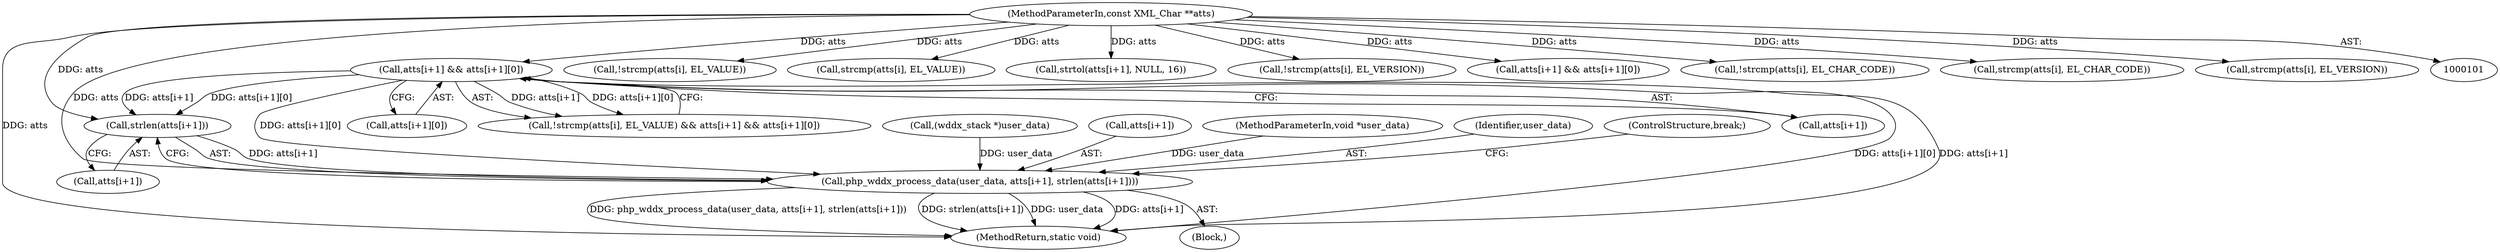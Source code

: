 digraph "0_php_2aae60461c2ff7b7fbcdd194c789ac841d0747d7@API" {
"1000416" [label="(Call,strlen(atts[i+1]))"];
"1000387" [label="(Call,atts[i+1] && atts[i+1][0])"];
"1000104" [label="(MethodParameterIn,const XML_Char **atts)"];
"1000409" [label="(Call,php_wddx_process_data(user_data, atts[i+1], strlen(atts[i+1])))"];
"1000104" [label="(MethodParameterIn,const XML_Char **atts)"];
"1000381" [label="(Call,!strcmp(atts[i], EL_VALUE))"];
"1000110" [label="(Call,(wddx_stack *)user_data)"];
"1000411" [label="(Call,atts[i+1])"];
"1000382" [label="(Call,strcmp(atts[i], EL_VALUE))"];
"1000393" [label="(Call,atts[i+1][0])"];
"1000380" [label="(Call,!strcmp(atts[i], EL_VALUE) && atts[i+1] && atts[i+1][0])"];
"1000416" [label="(Call,strlen(atts[i+1]))"];
"1000417" [label="(Call,atts[i+1])"];
"1000284" [label="(Call,strtol(atts[i+1], NULL, 16))"];
"1000388" [label="(Call,atts[i+1])"];
"1000452" [label="(MethodReturn,static void)"];
"1000102" [label="(MethodParameterIn,void *user_data)"];
"1000133" [label="(Call,!strcmp(atts[i], EL_VERSION))"];
"1000262" [label="(Call,atts[i+1] && atts[i+1][0])"];
"1000410" [label="(Identifier,user_data)"];
"1000256" [label="(Call,!strcmp(atts[i], EL_CHAR_CODE))"];
"1000387" [label="(Call,atts[i+1] && atts[i+1][0])"];
"1000257" [label="(Call,strcmp(atts[i], EL_CHAR_CODE))"];
"1000409" [label="(Call,php_wddx_process_data(user_data, atts[i+1], strlen(atts[i+1])))"];
"1000400" [label="(Block,)"];
"1000134" [label="(Call,strcmp(atts[i], EL_VERSION))"];
"1000422" [label="(ControlStructure,break;)"];
"1000416" -> "1000409"  [label="AST: "];
"1000416" -> "1000417"  [label="CFG: "];
"1000417" -> "1000416"  [label="AST: "];
"1000409" -> "1000416"  [label="CFG: "];
"1000416" -> "1000409"  [label="DDG: atts[i+1]"];
"1000387" -> "1000416"  [label="DDG: atts[i+1][0]"];
"1000387" -> "1000416"  [label="DDG: atts[i+1]"];
"1000104" -> "1000416"  [label="DDG: atts"];
"1000387" -> "1000380"  [label="AST: "];
"1000387" -> "1000388"  [label="CFG: "];
"1000387" -> "1000393"  [label="CFG: "];
"1000388" -> "1000387"  [label="AST: "];
"1000393" -> "1000387"  [label="AST: "];
"1000380" -> "1000387"  [label="CFG: "];
"1000387" -> "1000452"  [label="DDG: atts[i+1][0]"];
"1000387" -> "1000452"  [label="DDG: atts[i+1]"];
"1000387" -> "1000380"  [label="DDG: atts[i+1]"];
"1000387" -> "1000380"  [label="DDG: atts[i+1][0]"];
"1000104" -> "1000387"  [label="DDG: atts"];
"1000387" -> "1000409"  [label="DDG: atts[i+1][0]"];
"1000104" -> "1000101"  [label="AST: "];
"1000104" -> "1000452"  [label="DDG: atts"];
"1000104" -> "1000133"  [label="DDG: atts"];
"1000104" -> "1000134"  [label="DDG: atts"];
"1000104" -> "1000256"  [label="DDG: atts"];
"1000104" -> "1000257"  [label="DDG: atts"];
"1000104" -> "1000262"  [label="DDG: atts"];
"1000104" -> "1000284"  [label="DDG: atts"];
"1000104" -> "1000381"  [label="DDG: atts"];
"1000104" -> "1000382"  [label="DDG: atts"];
"1000104" -> "1000409"  [label="DDG: atts"];
"1000409" -> "1000400"  [label="AST: "];
"1000410" -> "1000409"  [label="AST: "];
"1000411" -> "1000409"  [label="AST: "];
"1000422" -> "1000409"  [label="CFG: "];
"1000409" -> "1000452"  [label="DDG: atts[i+1]"];
"1000409" -> "1000452"  [label="DDG: php_wddx_process_data(user_data, atts[i+1], strlen(atts[i+1]))"];
"1000409" -> "1000452"  [label="DDG: strlen(atts[i+1])"];
"1000409" -> "1000452"  [label="DDG: user_data"];
"1000110" -> "1000409"  [label="DDG: user_data"];
"1000102" -> "1000409"  [label="DDG: user_data"];
}
